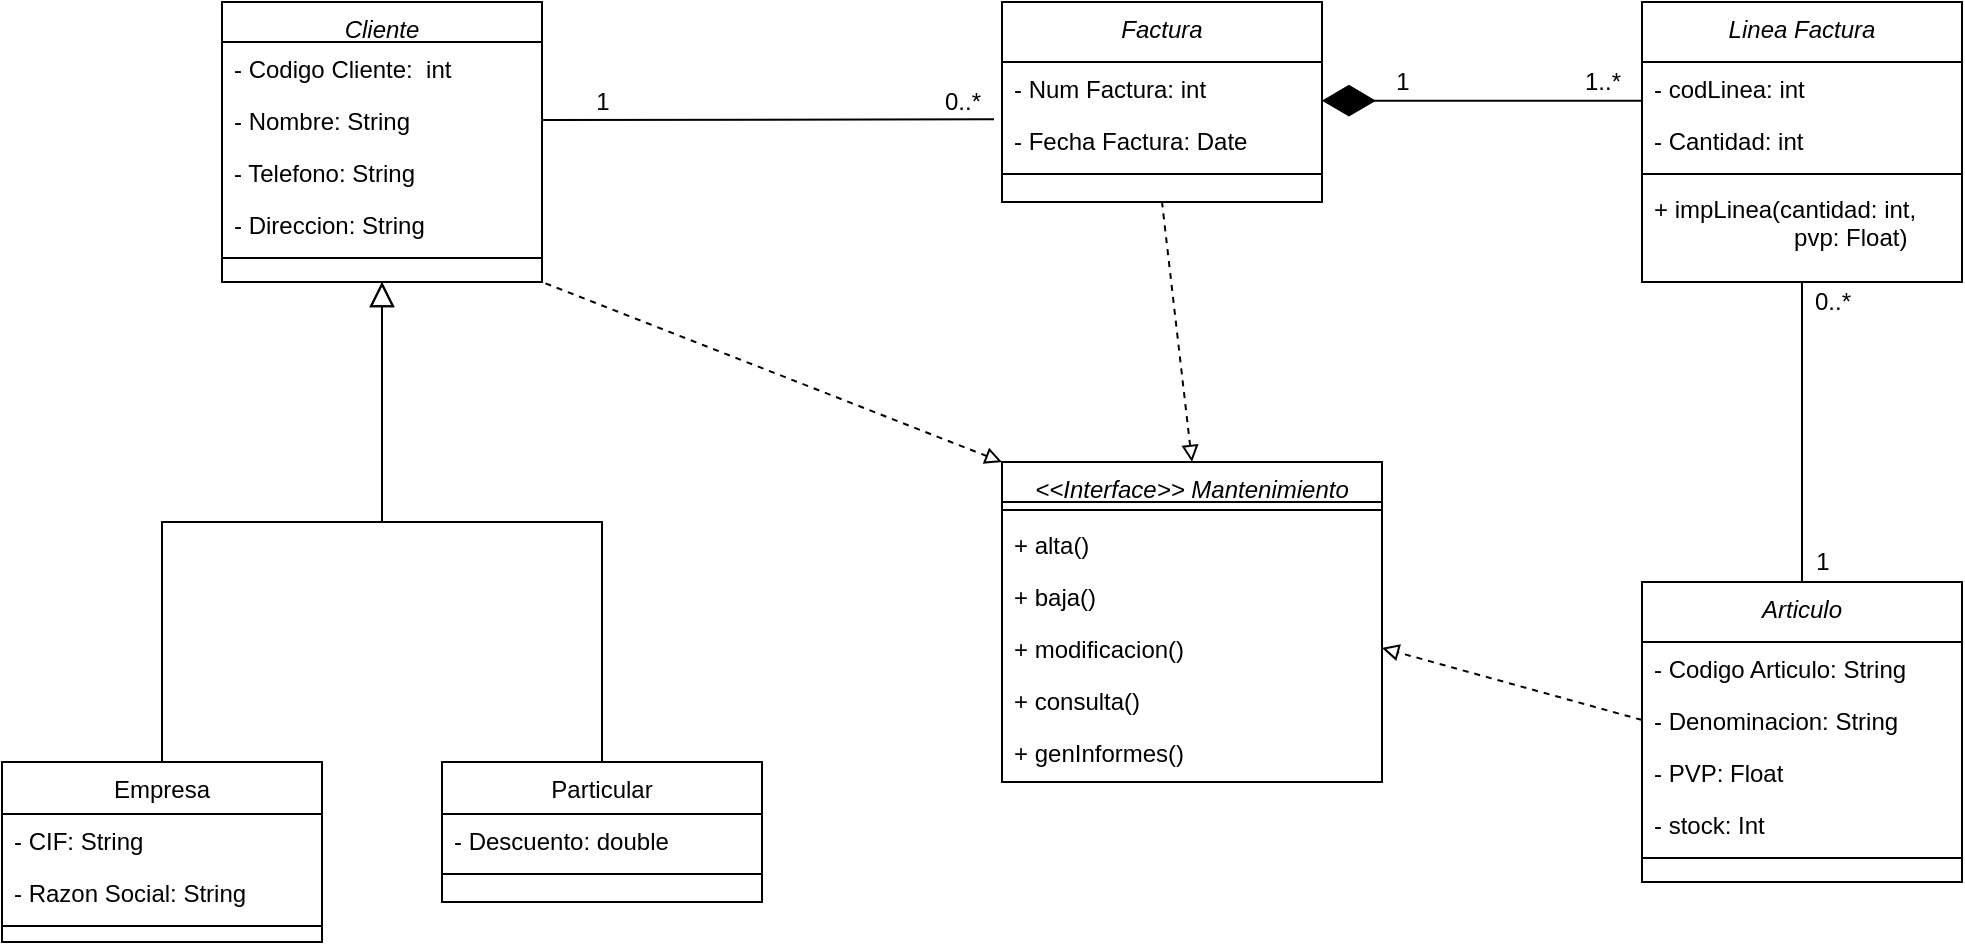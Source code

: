 <mxfile version="14.4.3" type="device"><diagram id="7hRD6t6Tt_ontCect6vx" name="Page-1"><mxGraphModel dx="2093" dy="1251" grid="1" gridSize="10" guides="1" tooltips="1" connect="1" arrows="1" fold="1" page="1" pageScale="1" pageWidth="1169" pageHeight="827" math="0" shadow="0"><root><mxCell id="0"/><mxCell id="1" parent="0"/><mxCell id="HWtXAx73JrvH6a_VkPEB-113" value="Cliente" style="swimlane;fontStyle=2;align=center;verticalAlign=top;childLayout=stackLayout;horizontal=1;startSize=20;horizontalStack=0;resizeParent=1;resizeLast=0;collapsible=1;marginBottom=0;rounded=0;shadow=0;strokeWidth=1;" parent="1" vertex="1"><mxGeometry x="150" y="130" width="160" height="140" as="geometry"><mxRectangle x="150" y="20" width="160" height="26" as="alternateBounds"/></mxGeometry></mxCell><mxCell id="HWtXAx73JrvH6a_VkPEB-114" value="- Codigo Cliente:  int" style="text;align=left;verticalAlign=top;spacingLeft=4;spacingRight=4;overflow=hidden;rotatable=0;points=[[0,0.5],[1,0.5]];portConstraint=eastwest;" parent="HWtXAx73JrvH6a_VkPEB-113" vertex="1"><mxGeometry y="20" width="160" height="26" as="geometry"/></mxCell><mxCell id="HWtXAx73JrvH6a_VkPEB-115" value="- Nombre: String" style="text;align=left;verticalAlign=top;spacingLeft=4;spacingRight=4;overflow=hidden;rotatable=0;points=[[0,0.5],[1,0.5]];portConstraint=eastwest;rounded=0;shadow=0;html=0;" parent="HWtXAx73JrvH6a_VkPEB-113" vertex="1"><mxGeometry y="46" width="160" height="26" as="geometry"/></mxCell><mxCell id="HWtXAx73JrvH6a_VkPEB-116" value="- Telefono: String" style="text;align=left;verticalAlign=top;spacingLeft=4;spacingRight=4;overflow=hidden;rotatable=0;points=[[0,0.5],[1,0.5]];portConstraint=eastwest;rounded=0;shadow=0;html=0;" parent="HWtXAx73JrvH6a_VkPEB-113" vertex="1"><mxGeometry y="72" width="160" height="26" as="geometry"/></mxCell><mxCell id="HWtXAx73JrvH6a_VkPEB-117" value="- Direccion: String" style="text;align=left;verticalAlign=top;spacingLeft=4;spacingRight=4;overflow=hidden;rotatable=0;points=[[0,0.5],[1,0.5]];portConstraint=eastwest;rounded=0;shadow=0;html=0;" parent="HWtXAx73JrvH6a_VkPEB-113" vertex="1"><mxGeometry y="98" width="160" height="26" as="geometry"/></mxCell><mxCell id="HWtXAx73JrvH6a_VkPEB-118" value="" style="line;html=1;strokeWidth=1;align=left;verticalAlign=middle;spacingTop=-1;spacingLeft=3;spacingRight=3;rotatable=0;labelPosition=right;points=[];portConstraint=eastwest;" parent="HWtXAx73JrvH6a_VkPEB-113" vertex="1"><mxGeometry y="124" width="160" height="8" as="geometry"/></mxCell><mxCell id="HWtXAx73JrvH6a_VkPEB-124" value="Empresa" style="swimlane;fontStyle=0;align=center;verticalAlign=top;childLayout=stackLayout;horizontal=1;startSize=26;horizontalStack=0;resizeParent=1;resizeLast=0;collapsible=1;marginBottom=0;rounded=0;shadow=0;strokeWidth=1;" parent="1" vertex="1"><mxGeometry x="40" y="510" width="160" height="90" as="geometry"><mxRectangle x="130" y="380" width="160" height="26" as="alternateBounds"/></mxGeometry></mxCell><mxCell id="HWtXAx73JrvH6a_VkPEB-125" value="- CIF: String" style="text;align=left;verticalAlign=top;spacingLeft=4;spacingRight=4;overflow=hidden;rotatable=0;points=[[0,0.5],[1,0.5]];portConstraint=eastwest;" parent="HWtXAx73JrvH6a_VkPEB-124" vertex="1"><mxGeometry y="26" width="160" height="26" as="geometry"/></mxCell><mxCell id="HWtXAx73JrvH6a_VkPEB-126" value="- Razon Social: String" style="text;align=left;verticalAlign=top;spacingLeft=4;spacingRight=4;overflow=hidden;rotatable=0;points=[[0,0.5],[1,0.5]];portConstraint=eastwest;rounded=0;shadow=0;html=0;" parent="HWtXAx73JrvH6a_VkPEB-124" vertex="1"><mxGeometry y="52" width="160" height="26" as="geometry"/></mxCell><mxCell id="HWtXAx73JrvH6a_VkPEB-127" value="" style="line;html=1;strokeWidth=1;align=left;verticalAlign=middle;spacingTop=-1;spacingLeft=3;spacingRight=3;rotatable=0;labelPosition=right;points=[];portConstraint=eastwest;" parent="HWtXAx73JrvH6a_VkPEB-124" vertex="1"><mxGeometry y="78" width="160" height="8" as="geometry"/></mxCell><mxCell id="HWtXAx73JrvH6a_VkPEB-128" value="" style="endArrow=block;endSize=10;endFill=0;shadow=0;strokeWidth=1;rounded=0;edgeStyle=elbowEdgeStyle;elbow=vertical;" parent="1" source="HWtXAx73JrvH6a_VkPEB-124" target="HWtXAx73JrvH6a_VkPEB-113" edge="1"><mxGeometry width="160" relative="1" as="geometry"><mxPoint x="180" y="293" as="sourcePoint"/><mxPoint x="180" y="293" as="targetPoint"/></mxGeometry></mxCell><mxCell id="HWtXAx73JrvH6a_VkPEB-129" value="Particular" style="swimlane;fontStyle=0;align=center;verticalAlign=top;childLayout=stackLayout;horizontal=1;startSize=26;horizontalStack=0;resizeParent=1;resizeLast=0;collapsible=1;marginBottom=0;rounded=0;shadow=0;strokeWidth=1;" parent="1" vertex="1"><mxGeometry x="260" y="510" width="160" height="70" as="geometry"><mxRectangle x="340" y="380" width="170" height="26" as="alternateBounds"/></mxGeometry></mxCell><mxCell id="HWtXAx73JrvH6a_VkPEB-130" value="- Descuento: double" style="text;align=left;verticalAlign=top;spacingLeft=4;spacingRight=4;overflow=hidden;rotatable=0;points=[[0,0.5],[1,0.5]];portConstraint=eastwest;" parent="HWtXAx73JrvH6a_VkPEB-129" vertex="1"><mxGeometry y="26" width="160" height="26" as="geometry"/></mxCell><mxCell id="HWtXAx73JrvH6a_VkPEB-131" value="" style="line;html=1;strokeWidth=1;align=left;verticalAlign=middle;spacingTop=-1;spacingLeft=3;spacingRight=3;rotatable=0;labelPosition=right;points=[];portConstraint=eastwest;" parent="HWtXAx73JrvH6a_VkPEB-129" vertex="1"><mxGeometry y="52" width="160" height="8" as="geometry"/></mxCell><mxCell id="HWtXAx73JrvH6a_VkPEB-132" value="" style="endArrow=block;endSize=10;endFill=0;shadow=0;strokeWidth=1;rounded=0;edgeStyle=elbowEdgeStyle;elbow=vertical;" parent="1" source="HWtXAx73JrvH6a_VkPEB-129" target="HWtXAx73JrvH6a_VkPEB-113" edge="1"><mxGeometry width="160" relative="1" as="geometry"><mxPoint x="190" y="463" as="sourcePoint"/><mxPoint x="290" y="361" as="targetPoint"/></mxGeometry></mxCell><mxCell id="HWtXAx73JrvH6a_VkPEB-133" value="Articulo" style="swimlane;fontStyle=2;align=center;verticalAlign=top;childLayout=stackLayout;horizontal=1;startSize=30;horizontalStack=0;resizeParent=1;resizeLast=0;collapsible=1;marginBottom=0;rounded=0;shadow=0;strokeWidth=1;" parent="1" vertex="1"><mxGeometry x="860" y="420" width="160" height="150" as="geometry"><mxRectangle x="150" y="20" width="160" height="26" as="alternateBounds"/></mxGeometry></mxCell><mxCell id="HWtXAx73JrvH6a_VkPEB-134" value="- Codigo Articulo: String" style="text;align=left;verticalAlign=top;spacingLeft=4;spacingRight=4;overflow=hidden;rotatable=0;points=[[0,0.5],[1,0.5]];portConstraint=eastwest;" parent="HWtXAx73JrvH6a_VkPEB-133" vertex="1"><mxGeometry y="30" width="160" height="26" as="geometry"/></mxCell><mxCell id="HWtXAx73JrvH6a_VkPEB-135" value="- Denominacion: String" style="text;align=left;verticalAlign=top;spacingLeft=4;spacingRight=4;overflow=hidden;rotatable=0;points=[[0,0.5],[1,0.5]];portConstraint=eastwest;rounded=0;shadow=0;html=0;" parent="HWtXAx73JrvH6a_VkPEB-133" vertex="1"><mxGeometry y="56" width="160" height="26" as="geometry"/></mxCell><mxCell id="HWtXAx73JrvH6a_VkPEB-136" value="- PVP: Float" style="text;align=left;verticalAlign=top;spacingLeft=4;spacingRight=4;overflow=hidden;rotatable=0;points=[[0,0.5],[1,0.5]];portConstraint=eastwest;rounded=0;shadow=0;html=0;" parent="HWtXAx73JrvH6a_VkPEB-133" vertex="1"><mxGeometry y="82" width="160" height="26" as="geometry"/></mxCell><mxCell id="HWtXAx73JrvH6a_VkPEB-137" value="- stock: Int" style="text;align=left;verticalAlign=top;spacingLeft=4;spacingRight=4;overflow=hidden;rotatable=0;points=[[0,0.5],[1,0.5]];portConstraint=eastwest;rounded=0;shadow=0;html=0;" parent="HWtXAx73JrvH6a_VkPEB-133" vertex="1"><mxGeometry y="108" width="160" height="26" as="geometry"/></mxCell><mxCell id="HWtXAx73JrvH6a_VkPEB-138" value="" style="line;html=1;strokeWidth=1;align=left;verticalAlign=middle;spacingTop=-1;spacingLeft=3;spacingRight=3;rotatable=0;labelPosition=right;points=[];portConstraint=eastwest;" parent="HWtXAx73JrvH6a_VkPEB-133" vertex="1"><mxGeometry y="134" width="160" height="8" as="geometry"/></mxCell><mxCell id="HWtXAx73JrvH6a_VkPEB-144" value="Factura" style="swimlane;fontStyle=2;align=center;verticalAlign=top;childLayout=stackLayout;horizontal=1;startSize=30;horizontalStack=0;resizeParent=1;resizeLast=0;collapsible=1;marginBottom=0;rounded=0;shadow=0;strokeWidth=1;" parent="1" vertex="1"><mxGeometry x="540" y="130" width="160" height="100" as="geometry"><mxRectangle x="150" y="20" width="160" height="26" as="alternateBounds"/></mxGeometry></mxCell><mxCell id="HWtXAx73JrvH6a_VkPEB-145" value="- Num Factura: int" style="text;align=left;verticalAlign=top;spacingLeft=4;spacingRight=4;overflow=hidden;rotatable=0;points=[[0,0.5],[1,0.5]];portConstraint=eastwest;" parent="HWtXAx73JrvH6a_VkPEB-144" vertex="1"><mxGeometry y="30" width="160" height="26" as="geometry"/></mxCell><mxCell id="HWtXAx73JrvH6a_VkPEB-146" value="- Fecha Factura: Date" style="text;align=left;verticalAlign=top;spacingLeft=4;spacingRight=4;overflow=hidden;rotatable=0;points=[[0,0.5],[1,0.5]];portConstraint=eastwest;rounded=0;shadow=0;html=0;" parent="HWtXAx73JrvH6a_VkPEB-144" vertex="1"><mxGeometry y="56" width="160" height="26" as="geometry"/></mxCell><mxCell id="HWtXAx73JrvH6a_VkPEB-147" value="" style="line;html=1;strokeWidth=1;align=left;verticalAlign=middle;spacingTop=-1;spacingLeft=3;spacingRight=3;rotatable=0;labelPosition=right;points=[];portConstraint=eastwest;" parent="HWtXAx73JrvH6a_VkPEB-144" vertex="1"><mxGeometry y="82" width="160" height="8" as="geometry"/></mxCell><mxCell id="HWtXAx73JrvH6a_VkPEB-153" value="" style="endArrow=none;endFill=0;endSize=24;html=1;exitX=-0.025;exitY=0.103;exitDx=0;exitDy=0;exitPerimeter=0;entryX=1;entryY=0.5;entryDx=0;entryDy=0;" parent="1" source="HWtXAx73JrvH6a_VkPEB-146" target="HWtXAx73JrvH6a_VkPEB-115" edge="1"><mxGeometry width="160" relative="1" as="geometry"><mxPoint x="340" y="210" as="sourcePoint"/><mxPoint x="320" y="190" as="targetPoint"/></mxGeometry></mxCell><mxCell id="HWtXAx73JrvH6a_VkPEB-154" value="1" style="text;html=1;align=center;verticalAlign=middle;resizable=0;points=[];autosize=1;" parent="1" vertex="1"><mxGeometry x="330" y="170" width="20" height="20" as="geometry"/></mxCell><mxCell id="HWtXAx73JrvH6a_VkPEB-155" value="0..*" style="text;html=1;align=center;verticalAlign=middle;resizable=0;points=[];autosize=1;" parent="1" vertex="1"><mxGeometry x="505" y="170" width="30" height="20" as="geometry"/></mxCell><mxCell id="HWtXAx73JrvH6a_VkPEB-156" value="Linea Factura" style="swimlane;fontStyle=2;align=center;verticalAlign=top;childLayout=stackLayout;horizontal=1;startSize=30;horizontalStack=0;resizeParent=1;resizeLast=0;collapsible=1;marginBottom=0;rounded=0;shadow=0;strokeWidth=1;" parent="1" vertex="1"><mxGeometry x="860" y="130" width="160" height="140" as="geometry"><mxRectangle x="150" y="20" width="160" height="26" as="alternateBounds"/></mxGeometry></mxCell><mxCell id="HWtXAx73JrvH6a_VkPEB-157" value="- codLinea: int" style="text;align=left;verticalAlign=top;spacingLeft=4;spacingRight=4;overflow=hidden;rotatable=0;points=[[0,0.5],[1,0.5]];portConstraint=eastwest;rounded=0;shadow=0;html=0;" parent="HWtXAx73JrvH6a_VkPEB-156" vertex="1"><mxGeometry y="30" width="160" height="26" as="geometry"/></mxCell><mxCell id="HWtXAx73JrvH6a_VkPEB-158" value="- Cantidad: int" style="text;align=left;verticalAlign=top;spacingLeft=4;spacingRight=4;overflow=hidden;rotatable=0;points=[[0,0.5],[1,0.5]];portConstraint=eastwest;rounded=0;shadow=0;html=0;" parent="HWtXAx73JrvH6a_VkPEB-156" vertex="1"><mxGeometry y="56" width="160" height="26" as="geometry"/></mxCell><mxCell id="HWtXAx73JrvH6a_VkPEB-159" value="" style="line;html=1;strokeWidth=1;align=left;verticalAlign=middle;spacingTop=-1;spacingLeft=3;spacingRight=3;rotatable=0;labelPosition=right;points=[];portConstraint=eastwest;" parent="HWtXAx73JrvH6a_VkPEB-156" vertex="1"><mxGeometry y="82" width="160" height="8" as="geometry"/></mxCell><mxCell id="HWtXAx73JrvH6a_VkPEB-160" value="+ impLinea(cantidad: int, &#10;                     pvp: Float)" style="text;align=left;verticalAlign=top;spacingLeft=4;spacingRight=4;overflow=hidden;rotatable=0;points=[[0,0.5],[1,0.5]];portConstraint=eastwest;rounded=0;shadow=0;html=0;" parent="HWtXAx73JrvH6a_VkPEB-156" vertex="1"><mxGeometry y="90" width="160" height="40" as="geometry"/></mxCell><mxCell id="HWtXAx73JrvH6a_VkPEB-161" value="" style="endArrow=diamondThin;endFill=1;endSize=24;html=1;" parent="1" edge="1"><mxGeometry width="160" relative="1" as="geometry"><mxPoint x="860" y="179.33" as="sourcePoint"/><mxPoint x="700" y="179.33" as="targetPoint"/></mxGeometry></mxCell><mxCell id="HWtXAx73JrvH6a_VkPEB-162" value="1" style="text;html=1;align=center;verticalAlign=middle;resizable=0;points=[];autosize=1;" parent="1" vertex="1"><mxGeometry x="730" y="160" width="20" height="20" as="geometry"/></mxCell><mxCell id="HWtXAx73JrvH6a_VkPEB-163" value="1..*" style="text;html=1;align=center;verticalAlign=middle;resizable=0;points=[];autosize=1;" parent="1" vertex="1"><mxGeometry x="825" y="160" width="30" height="20" as="geometry"/></mxCell><mxCell id="HWtXAx73JrvH6a_VkPEB-164" value="" style="endArrow=none;html=1;entryX=0.5;entryY=1;entryDx=0;entryDy=0;" parent="1" target="HWtXAx73JrvH6a_VkPEB-156" edge="1"><mxGeometry width="50" height="50" relative="1" as="geometry"><mxPoint x="940" y="420" as="sourcePoint"/><mxPoint x="940" y="290" as="targetPoint"/></mxGeometry></mxCell><mxCell id="HWtXAx73JrvH6a_VkPEB-165" value="0..*" style="text;html=1;align=center;verticalAlign=middle;resizable=0;points=[];autosize=1;" parent="1" vertex="1"><mxGeometry x="940" y="270" width="30" height="20" as="geometry"/></mxCell><mxCell id="HWtXAx73JrvH6a_VkPEB-166" value="1" style="text;html=1;align=center;verticalAlign=middle;resizable=0;points=[];autosize=1;" parent="1" vertex="1"><mxGeometry x="940" y="400" width="20" height="20" as="geometry"/></mxCell><mxCell id="HWtXAx73JrvH6a_VkPEB-183" style="rounded=0;orthogonalLoop=1;jettySize=auto;html=1;exitX=0;exitY=0;exitDx=0;exitDy=0;entryX=1;entryY=1;entryDx=0;entryDy=0;dashed=1;endArrow=none;endFill=0;startArrow=block;startFill=0;" parent="1" source="HWtXAx73JrvH6a_VkPEB-167" target="HWtXAx73JrvH6a_VkPEB-113" edge="1"><mxGeometry relative="1" as="geometry"/></mxCell><mxCell id="HWtXAx73JrvH6a_VkPEB-167" value="&lt;&lt;Interface&gt;&gt; Mantenimiento" style="swimlane;fontStyle=2;align=center;verticalAlign=top;childLayout=stackLayout;horizontal=1;startSize=20;horizontalStack=0;resizeParent=1;resizeLast=0;collapsible=1;marginBottom=0;rounded=0;shadow=0;strokeWidth=1;" parent="1" vertex="1"><mxGeometry x="540" y="360" width="190" height="160" as="geometry"><mxRectangle x="150" y="20" width="160" height="26" as="alternateBounds"/></mxGeometry></mxCell><mxCell id="HWtXAx73JrvH6a_VkPEB-172" value="" style="line;html=1;strokeWidth=1;align=left;verticalAlign=middle;spacingTop=-1;spacingLeft=3;spacingRight=3;rotatable=0;labelPosition=right;points=[];portConstraint=eastwest;" parent="HWtXAx73JrvH6a_VkPEB-167" vertex="1"><mxGeometry y="20" width="190" height="8" as="geometry"/></mxCell><mxCell id="HWtXAx73JrvH6a_VkPEB-173" value="+ alta()" style="text;align=left;verticalAlign=top;spacingLeft=4;spacingRight=4;overflow=hidden;rotatable=0;points=[[0,0.5],[1,0.5]];portConstraint=eastwest;" parent="HWtXAx73JrvH6a_VkPEB-167" vertex="1"><mxGeometry y="28" width="190" height="26" as="geometry"/></mxCell><mxCell id="HWtXAx73JrvH6a_VkPEB-174" value="+ baja()" style="text;align=left;verticalAlign=top;spacingLeft=4;spacingRight=4;overflow=hidden;rotatable=0;points=[[0,0.5],[1,0.5]];portConstraint=eastwest;" parent="HWtXAx73JrvH6a_VkPEB-167" vertex="1"><mxGeometry y="54" width="190" height="26" as="geometry"/></mxCell><mxCell id="HWtXAx73JrvH6a_VkPEB-175" value="+ modificacion()" style="text;align=left;verticalAlign=top;spacingLeft=4;spacingRight=4;overflow=hidden;rotatable=0;points=[[0,0.5],[1,0.5]];portConstraint=eastwest;" parent="HWtXAx73JrvH6a_VkPEB-167" vertex="1"><mxGeometry y="80" width="190" height="26" as="geometry"/></mxCell><mxCell id="HWtXAx73JrvH6a_VkPEB-176" value="+ consulta()" style="text;align=left;verticalAlign=top;spacingLeft=4;spacingRight=4;overflow=hidden;rotatable=0;points=[[0,0.5],[1,0.5]];portConstraint=eastwest;" parent="HWtXAx73JrvH6a_VkPEB-167" vertex="1"><mxGeometry y="106" width="190" height="26" as="geometry"/></mxCell><mxCell id="HWtXAx73JrvH6a_VkPEB-177" value="+ genInformes()" style="text;align=left;verticalAlign=top;spacingLeft=4;spacingRight=4;overflow=hidden;rotatable=0;points=[[0,0.5],[1,0.5]];portConstraint=eastwest;" parent="HWtXAx73JrvH6a_VkPEB-167" vertex="1"><mxGeometry y="132" width="190" height="26" as="geometry"/></mxCell><mxCell id="HWtXAx73JrvH6a_VkPEB-184" style="rounded=0;orthogonalLoop=1;jettySize=auto;html=1;exitX=0.5;exitY=0;exitDx=0;exitDy=0;entryX=0.5;entryY=1;entryDx=0;entryDy=0;dashed=1;endArrow=none;endFill=0;startArrow=block;startFill=0;" parent="1" source="HWtXAx73JrvH6a_VkPEB-167" target="HWtXAx73JrvH6a_VkPEB-144" edge="1"><mxGeometry relative="1" as="geometry"><mxPoint x="532" y="387" as="sourcePoint"/><mxPoint x="320" y="280" as="targetPoint"/></mxGeometry></mxCell><mxCell id="HWtXAx73JrvH6a_VkPEB-186" style="edgeStyle=none;rounded=0;orthogonalLoop=1;jettySize=auto;html=1;exitX=0;exitY=0.5;exitDx=0;exitDy=0;entryX=1;entryY=0.5;entryDx=0;entryDy=0;dashed=1;startArrow=none;startFill=0;endArrow=block;endFill=0;" parent="1" source="HWtXAx73JrvH6a_VkPEB-135" target="HWtXAx73JrvH6a_VkPEB-175" edge="1"><mxGeometry relative="1" as="geometry"/></mxCell></root></mxGraphModel></diagram></mxfile>